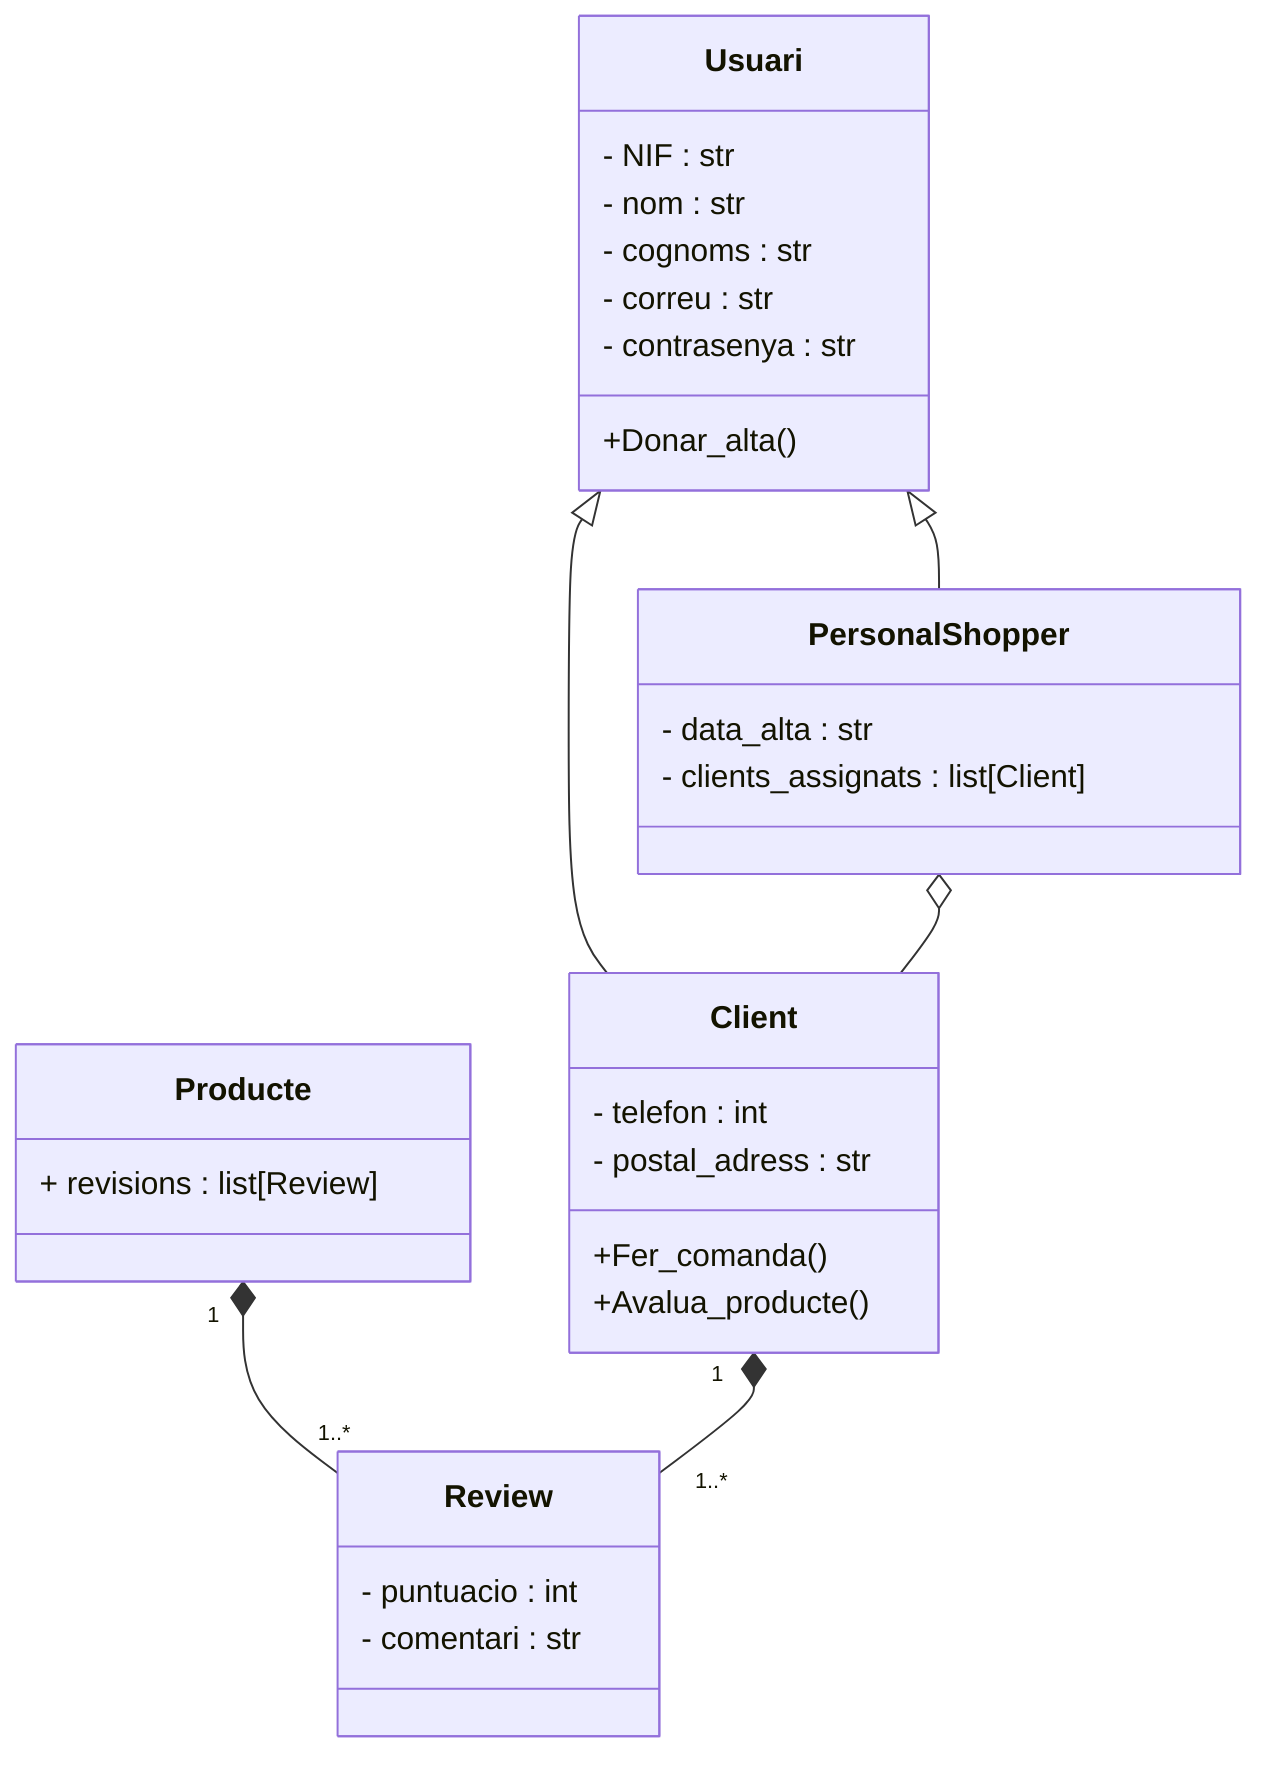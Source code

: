 ---
Title: Diagrama classes Usuaris
---

classDiagram
    class Usuari {
        - NIF : str
        - nom : str
        - cognoms : str
        - correu : str
        - contrasenya : str
    }
    class Client{
        - telefon : int
        - postal_adress : str
    }
    class PersonalShopper{
        - data_alta : str
        - clients_assignats : list[Client]
    }
    class Review{
        - puntuacio : int
        - comentari : str
    }
    %%Canvis de la classe Producte de l'exercici anterior: se li ha afegit l'atribut "revisions"
    class Producte{
        + revisions : list[Review]
    }
    
    Usuari <|-- PersonalShopper
    Usuari <|-- Client
    PersonalShopper o-- Client  
    Producte "1" *-- "1..*"Review
    Client "1" *-- "1..*"Review
    
    Usuari: +Donar_alta()
    Client: +Fer_comanda()
    Client: +Avalua_producte()